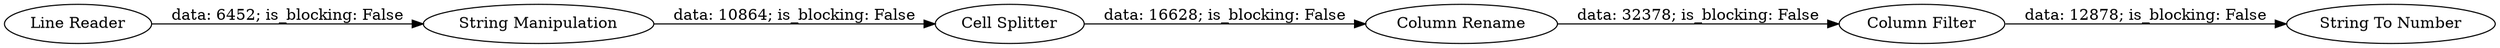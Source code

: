 digraph {
	"-5243844475246509952_4" [label="Cell Splitter"]
	"-5243844475246509952_8" [label="Column Filter"]
	"-5243844475246509952_5" [label="String Manipulation"]
	"-5243844475246509952_2" [label="Line Reader"]
	"-5243844475246509952_6" [label="Column Rename"]
	"-5243844475246509952_7" [label="String To Number"]
	"-5243844475246509952_4" -> "-5243844475246509952_6" [label="data: 16628; is_blocking: False"]
	"-5243844475246509952_8" -> "-5243844475246509952_7" [label="data: 12878; is_blocking: False"]
	"-5243844475246509952_6" -> "-5243844475246509952_8" [label="data: 32378; is_blocking: False"]
	"-5243844475246509952_2" -> "-5243844475246509952_5" [label="data: 6452; is_blocking: False"]
	"-5243844475246509952_5" -> "-5243844475246509952_4" [label="data: 10864; is_blocking: False"]
	rankdir=LR
}
